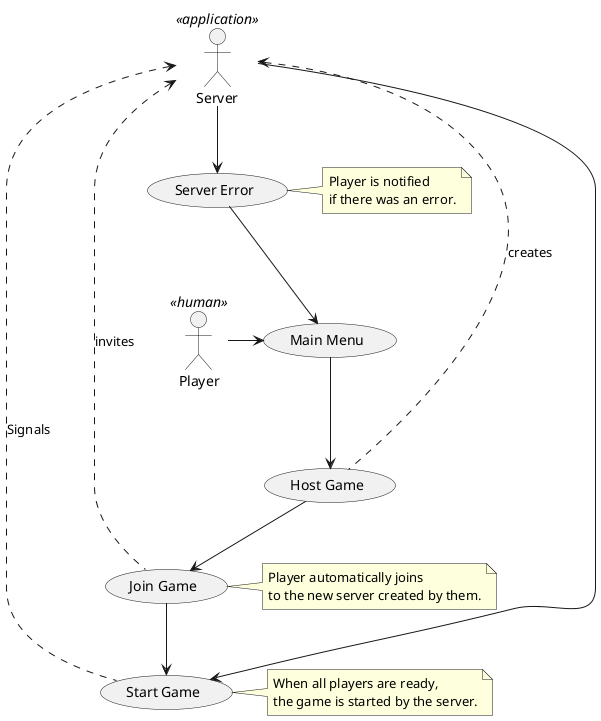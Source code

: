 @startuml
:Player: as Player << human >>
:Server: as Server << application >>
(Main Menu) as (Menu)
(Host Game) as (Host)
(Join Game) as (Join)
(Start Game) as (Start)
(Server Error) as (Unavailable)

Player -> (Menu)
(Menu) --> (Host)
(Server) <.. (Host) : creates
(Server) <.. (Join) : invites
(Host) --> (Join)
(Join) --> (Start)
(Server) <.. (Start) : Signals
(Server) --> (Start)
(Server) --> (Unavailable)
(Unavailable) --> (Menu)

note right of (Join)
Player automatically joins
to the new server created by them.
end note

note right of (Unavailable)
Player is notified
if there was an error.
end note

note right of (Start)
When all players are ready,
the game is started by the server.
end note

@enduml